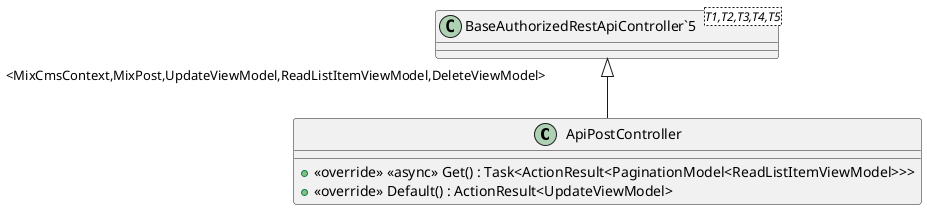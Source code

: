 @startuml
class ApiPostController {
    + <<override>> <<async>> Get() : Task<ActionResult<PaginationModel<ReadListItemViewModel>>>
    + <<override>> Default() : ActionResult<UpdateViewModel>
}
class "BaseAuthorizedRestApiController`5"<T1,T2,T3,T4,T5> {
}
"BaseAuthorizedRestApiController`5" "<MixCmsContext,MixPost,UpdateViewModel,ReadListItemViewModel,DeleteViewModel>" <|-- ApiPostController
@enduml
